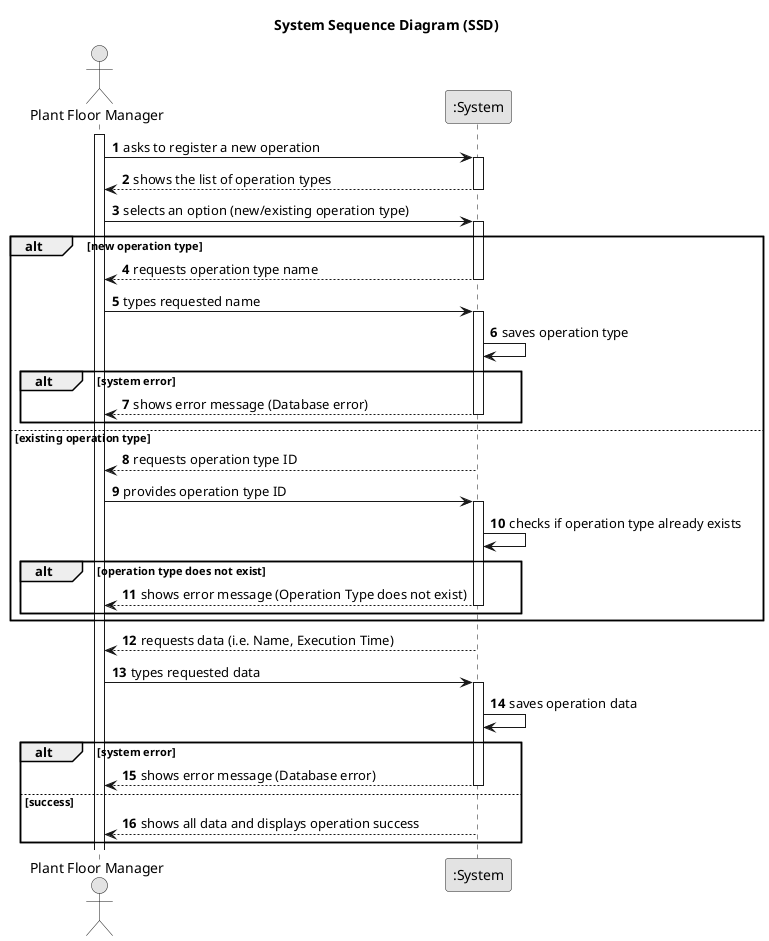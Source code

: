 @startuml
skinparam monochrome true
skinparam packageStyle rectangle
skinparam shadowing false

title System Sequence Diagram (SSD)

autonumber

actor "Plant Floor Manager" as PM
participant ":System" as System

activate PM

    PM -> System : asks to register a new operation
    activate System

        System --> PM : shows the list of operation types
    deactivate System

    PM -> System : selects an option (new/existing operation type)
    activate System

    alt new operation type

            System --> PM : requests operation type name
            deactivate System

            PM -> System : types requested name
            activate System

            System -> System : saves operation type
                alt system error
                    System --> PM : shows error message (Database error)
                    deactivate System
                end

    else existing operation type

        System --> PM : requests operation type ID
        deactivate System

        PM -> System : provides operation type ID
        activate System

        System -> System : checks if operation type already exists
            alt operation type does not exist
                    System --> PM : shows error message (Operation Type does not exist)
                deactivate System
            end
    end

        System --> PM : requests data (i.e. Name, Execution Time)
    deactivate System

    PM -> System : types requested data
    activate System

                System -> System : saves operation data
                alt system error
                    System --> PM : shows error message (Database error)
                    deactivate System
                else success
                    System --> PM : shows all data and displays operation success
                    deactivate System
                end
@enduml
